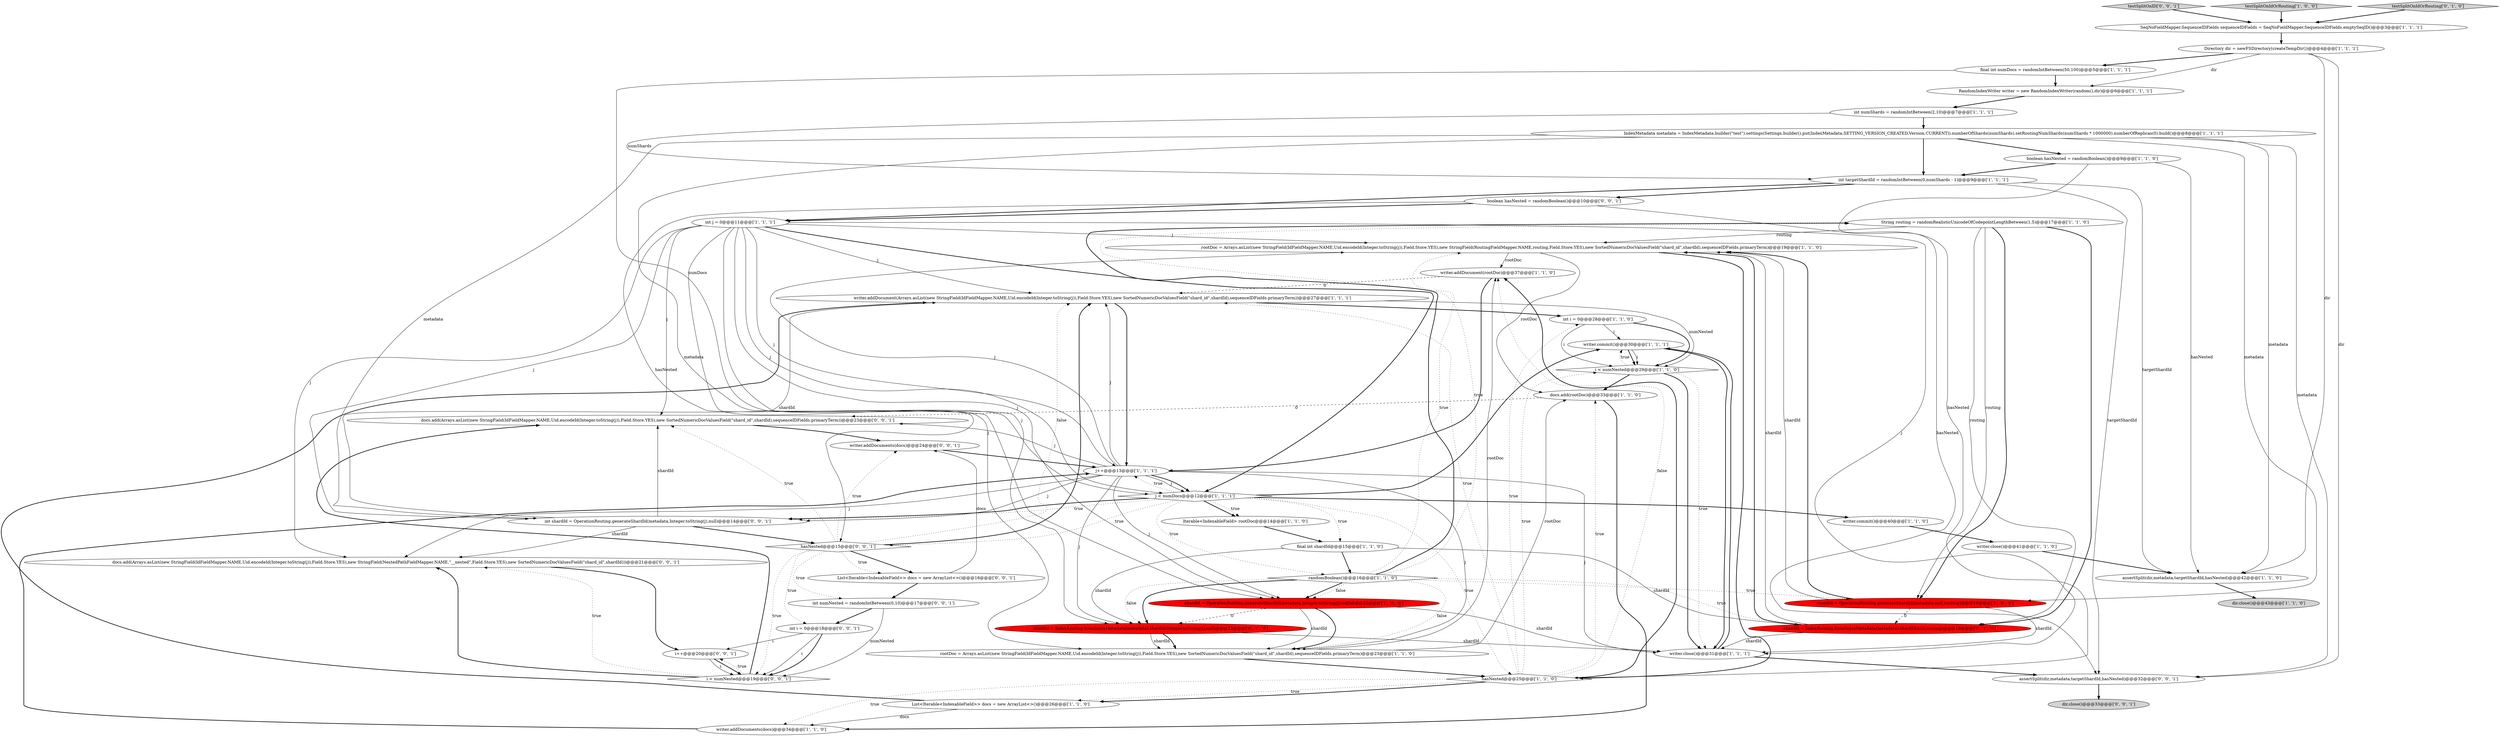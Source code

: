 digraph {
31 [style = filled, label = "String routing = randomRealisticUnicodeOfCodepointLengthBetween(1,5)@@@17@@@['1', '1', '0']", fillcolor = white, shape = ellipse image = "AAA0AAABBB1BBB"];
37 [style = filled, label = "i++@@@20@@@['0', '0', '1']", fillcolor = white, shape = ellipse image = "AAA0AAABBB3BBB"];
10 [style = filled, label = "int i = 0@@@28@@@['1', '1', '0']", fillcolor = white, shape = ellipse image = "AAA0AAABBB1BBB"];
46 [style = filled, label = "testSplitOnID['0', '0', '1']", fillcolor = lightgray, shape = diamond image = "AAA0AAABBB3BBB"];
20 [style = filled, label = "int numShards = randomIntBetween(2,10)@@@7@@@['1', '1', '1']", fillcolor = white, shape = ellipse image = "AAA0AAABBB1BBB"];
12 [style = filled, label = "dir.close()@@@43@@@['1', '1', '0']", fillcolor = lightgray, shape = ellipse image = "AAA0AAABBB1BBB"];
0 [style = filled, label = "int targetShardId = randomIntBetween(0,numShards - 1)@@@9@@@['1', '1', '1']", fillcolor = white, shape = ellipse image = "AAA0AAABBB1BBB"];
15 [style = filled, label = "rootDoc = Arrays.asList(new StringField(IdFieldMapper.NAME,Uid.encodeId(Integer.toString(j)),Field.Store.YES),new StringField(RoutingFieldMapper.NAME,routing,Field.Store.YES),new SortedNumericDocValuesField(\"shard_id\",shardId),sequenceIDFields.primaryTerm)@@@19@@@['1', '1', '0']", fillcolor = white, shape = ellipse image = "AAA0AAABBB1BBB"];
40 [style = filled, label = "writer.addDocuments(docs)@@@24@@@['0', '0', '1']", fillcolor = white, shape = ellipse image = "AAA0AAABBB3BBB"];
18 [style = filled, label = "final int numDocs = randomIntBetween(50,100)@@@5@@@['1', '1', '1']", fillcolor = white, shape = ellipse image = "AAA0AAABBB1BBB"];
30 [style = filled, label = "randomBoolean()@@@16@@@['1', '1', '0']", fillcolor = white, shape = diamond image = "AAA0AAABBB1BBB"];
7 [style = filled, label = "writer.close()@@@41@@@['1', '1', '0']", fillcolor = white, shape = ellipse image = "AAA0AAABBB1BBB"];
27 [style = filled, label = "Iterable<IndexableField> rootDoc@@@14@@@['1', '1', '0']", fillcolor = white, shape = ellipse image = "AAA0AAABBB1BBB"];
39 [style = filled, label = "hasNested@@@15@@@['0', '0', '1']", fillcolor = white, shape = diamond image = "AAA0AAABBB3BBB"];
41 [style = filled, label = "List<Iterable<IndexableField>> docs = new ArrayList<>()@@@16@@@['0', '0', '1']", fillcolor = white, shape = ellipse image = "AAA0AAABBB3BBB"];
9 [style = filled, label = "assertSplit(dir,metadata,targetShardId,hasNested)@@@42@@@['1', '1', '0']", fillcolor = white, shape = ellipse image = "AAA0AAABBB1BBB"];
25 [style = filled, label = "writer.commit()@@@30@@@['1', '1', '1']", fillcolor = white, shape = ellipse image = "AAA0AAABBB1BBB"];
19 [style = filled, label = "writer.addDocument(Arrays.asList(new StringField(IdFieldMapper.NAME,Uid.encodeId(Integer.toString(j)),Field.Store.YES),new SortedNumericDocValuesField(\"shard_id\",shardId),sequenceIDFields.primaryTerm))@@@27@@@['1', '1', '1']", fillcolor = white, shape = ellipse image = "AAA0AAABBB1BBB"];
32 [style = filled, label = "SeqNoFieldMapper.SequenceIDFields sequenceIDFields = SeqNoFieldMapper.SequenceIDFields.emptySeqID()@@@3@@@['1', '1', '1']", fillcolor = white, shape = ellipse image = "AAA0AAABBB1BBB"];
42 [style = filled, label = "boolean hasNested = randomBoolean()@@@10@@@['0', '0', '1']", fillcolor = white, shape = ellipse image = "AAA0AAABBB3BBB"];
47 [style = filled, label = "int shardId = OperationRouting.generateShardId(metadata,Integer.toString(j),null)@@@14@@@['0', '0', '1']", fillcolor = white, shape = ellipse image = "AAA0AAABBB3BBB"];
6 [style = filled, label = "int j = 0@@@11@@@['1', '1', '1']", fillcolor = white, shape = ellipse image = "AAA0AAABBB1BBB"];
1 [style = filled, label = "j < numDocs@@@12@@@['1', '1', '1']", fillcolor = white, shape = diamond image = "AAA0AAABBB1BBB"];
26 [style = filled, label = "writer.addDocument(rootDoc)@@@37@@@['1', '1', '0']", fillcolor = white, shape = ellipse image = "AAA0AAABBB1BBB"];
28 [style = filled, label = "shardId = OperationRouting.generateShardId(metadata,Integer.toString(j),null)@@@22@@@['1', '0', '0']", fillcolor = red, shape = ellipse image = "AAA1AAABBB1BBB"];
23 [style = filled, label = "RandomIndexWriter writer = new RandomIndexWriter(random(),dir)@@@6@@@['1', '1', '1']", fillcolor = white, shape = ellipse image = "AAA0AAABBB1BBB"];
13 [style = filled, label = "List<Iterable<IndexableField>> docs = new ArrayList<>()@@@26@@@['1', '1', '0']", fillcolor = white, shape = ellipse image = "AAA0AAABBB1BBB"];
29 [style = filled, label = "writer.commit()@@@40@@@['1', '1', '0']", fillcolor = white, shape = ellipse image = "AAA0AAABBB1BBB"];
4 [style = filled, label = "hasNested@@@25@@@['1', '1', '0']", fillcolor = white, shape = diamond image = "AAA0AAABBB1BBB"];
35 [style = filled, label = "shardId = IndexRouting.fromIndexMetadata(metadata).shardId(Integer.toString(j),null)@@@22@@@['0', '1', '0']", fillcolor = red, shape = ellipse image = "AAA1AAABBB2BBB"];
33 [style = filled, label = "j++@@@13@@@['1', '1', '1']", fillcolor = white, shape = ellipse image = "AAA0AAABBB1BBB"];
43 [style = filled, label = "docs.add(Arrays.asList(new StringField(IdFieldMapper.NAME,Uid.encodeId(Integer.toString(j)),Field.Store.YES),new SortedNumericDocValuesField(\"shard_id\",shardId),sequenceIDFields.primaryTerm))@@@23@@@['0', '0', '1']", fillcolor = white, shape = ellipse image = "AAA0AAABBB3BBB"];
2 [style = filled, label = "Directory dir = newFSDirectory(createTempDir())@@@4@@@['1', '1', '1']", fillcolor = white, shape = ellipse image = "AAA0AAABBB1BBB"];
49 [style = filled, label = "dir.close()@@@33@@@['0', '0', '1']", fillcolor = lightgray, shape = ellipse image = "AAA0AAABBB3BBB"];
34 [style = filled, label = "shardId = IndexRouting.fromIndexMetadata(metadata).shardId(null,routing)@@@18@@@['0', '1', '0']", fillcolor = red, shape = ellipse image = "AAA1AAABBB2BBB"];
14 [style = filled, label = "shardId = OperationRouting.generateShardId(metadata,null,routing)@@@18@@@['1', '0', '0']", fillcolor = red, shape = ellipse image = "AAA1AAABBB1BBB"];
45 [style = filled, label = "assertSplit(dir,metadata,targetShardId,hasNested)@@@32@@@['0', '0', '1']", fillcolor = white, shape = ellipse image = "AAA0AAABBB3BBB"];
16 [style = filled, label = "writer.addDocuments(docs)@@@34@@@['1', '1', '0']", fillcolor = white, shape = ellipse image = "AAA0AAABBB1BBB"];
38 [style = filled, label = "int numNested = randomIntBetween(0,10)@@@17@@@['0', '0', '1']", fillcolor = white, shape = ellipse image = "AAA0AAABBB3BBB"];
48 [style = filled, label = "i < numNested@@@19@@@['0', '0', '1']", fillcolor = white, shape = diamond image = "AAA0AAABBB3BBB"];
24 [style = filled, label = "writer.close()@@@31@@@['1', '1', '1']", fillcolor = white, shape = ellipse image = "AAA0AAABBB1BBB"];
3 [style = filled, label = "IndexMetadata metadata = IndexMetadata.builder(\"test\").settings(Settings.builder().put(IndexMetadata.SETTING_VERSION_CREATED,Version.CURRENT)).numberOfShards(numShards).setRoutingNumShards(numShards * 1000000).numberOfReplicas(0).build()@@@8@@@['1', '1', '1']", fillcolor = white, shape = ellipse image = "AAA0AAABBB1BBB"];
22 [style = filled, label = "rootDoc = Arrays.asList(new StringField(IdFieldMapper.NAME,Uid.encodeId(Integer.toString(j)),Field.Store.YES),new SortedNumericDocValuesField(\"shard_id\",shardId),sequenceIDFields.primaryTerm)@@@23@@@['1', '1', '0']", fillcolor = white, shape = ellipse image = "AAA0AAABBB1BBB"];
50 [style = filled, label = "int i = 0@@@18@@@['0', '0', '1']", fillcolor = white, shape = ellipse image = "AAA0AAABBB3BBB"];
21 [style = filled, label = "i < numNested@@@29@@@['1', '1', '0']", fillcolor = white, shape = diamond image = "AAA0AAABBB1BBB"];
44 [style = filled, label = "docs.add(Arrays.asList(new StringField(IdFieldMapper.NAME,Uid.encodeId(Integer.toString(j)),Field.Store.YES),new StringField(NestedPathFieldMapper.NAME,\"__nested\",Field.Store.YES),new SortedNumericDocValuesField(\"shard_id\",shardId)))@@@21@@@['0', '0', '1']", fillcolor = white, shape = ellipse image = "AAA0AAABBB3BBB"];
5 [style = filled, label = "testSplitOnIdOrRouting['1', '0', '0']", fillcolor = lightgray, shape = diamond image = "AAA0AAABBB1BBB"];
11 [style = filled, label = "boolean hasNested = randomBoolean()@@@9@@@['1', '1', '0']", fillcolor = white, shape = ellipse image = "AAA0AAABBB1BBB"];
36 [style = filled, label = "testSplitOnIdOrRouting['0', '1', '0']", fillcolor = lightgray, shape = diamond image = "AAA0AAABBB2BBB"];
8 [style = filled, label = "docs.add(rootDoc)@@@33@@@['1', '1', '0']", fillcolor = white, shape = ellipse image = "AAA0AAABBB1BBB"];
17 [style = filled, label = "final int shardId@@@15@@@['1', '1', '0']", fillcolor = white, shape = ellipse image = "AAA0AAABBB1BBB"];
8->16 [style = bold, label=""];
50->48 [style = solid, label="i"];
35->24 [style = solid, label="shardId"];
39->19 [style = bold, label=""];
1->39 [style = dotted, label="true"];
31->14 [style = solid, label="routing"];
22->26 [style = solid, label="rootDoc"];
3->28 [style = solid, label="metadata"];
33->35 [style = solid, label="j"];
1->27 [style = bold, label=""];
13->16 [style = solid, label="docs"];
21->8 [style = bold, label=""];
34->15 [style = bold, label=""];
48->44 [style = dotted, label="true"];
2->45 [style = solid, label="dir"];
21->24 [style = bold, label=""];
30->35 [style = dotted, label="false"];
22->4 [style = bold, label=""];
33->28 [style = solid, label="j"];
7->9 [style = bold, label=""];
38->50 [style = bold, label=""];
43->40 [style = bold, label=""];
6->44 [style = solid, label="j"];
15->8 [style = solid, label="rootDoc"];
30->28 [style = bold, label=""];
21->24 [style = dotted, label="true"];
33->19 [style = solid, label="j"];
48->43 [style = bold, label=""];
37->48 [style = solid, label="i"];
2->23 [style = solid, label="dir"];
6->22 [style = solid, label="j"];
37->48 [style = bold, label=""];
11->4 [style = solid, label="hasNested"];
27->17 [style = bold, label=""];
14->24 [style = solid, label="shardId"];
31->15 [style = solid, label="routing"];
25->21 [style = bold, label=""];
1->27 [style = dotted, label="true"];
31->14 [style = bold, label=""];
31->34 [style = solid, label="routing"];
33->47 [style = solid, label="j"];
3->45 [style = solid, label="metadata"];
42->39 [style = solid, label="hasNested"];
6->28 [style = solid, label="j"];
28->24 [style = solid, label="shardId"];
0->42 [style = bold, label=""];
33->22 [style = solid, label="j"];
3->11 [style = bold, label=""];
42->45 [style = solid, label="hasNested"];
2->18 [style = bold, label=""];
20->3 [style = bold, label=""];
10->21 [style = bold, label=""];
47->39 [style = bold, label=""];
48->44 [style = bold, label=""];
1->4 [style = dotted, label="true"];
39->43 [style = dotted, label="true"];
39->19 [style = dotted, label="false"];
38->48 [style = solid, label="numNested"];
1->30 [style = dotted, label="true"];
3->0 [style = bold, label=""];
47->43 [style = solid, label="shardId"];
8->43 [style = dashed, label="0"];
6->24 [style = solid, label="j"];
4->13 [style = dotted, label="true"];
25->24 [style = bold, label=""];
1->33 [style = dotted, label="true"];
26->19 [style = dashed, label="0"];
10->21 [style = solid, label="i"];
16->33 [style = bold, label=""];
11->9 [style = solid, label="hasNested"];
30->28 [style = dotted, label="false"];
41->40 [style = solid, label="docs"];
35->22 [style = solid, label="shardId"];
18->1 [style = solid, label="numDocs"];
39->41 [style = bold, label=""];
41->38 [style = bold, label=""];
14->15 [style = bold, label=""];
0->9 [style = solid, label="targetShardId"];
44->37 [style = bold, label=""];
39->40 [style = dotted, label="true"];
6->19 [style = solid, label="j"];
6->1 [style = solid, label="j"];
22->8 [style = solid, label="rootDoc"];
17->35 [style = solid, label="shardId"];
6->35 [style = solid, label="j"];
19->33 [style = bold, label=""];
25->21 [style = solid, label="i"];
23->20 [style = bold, label=""];
18->23 [style = bold, label=""];
47->19 [style = solid, label="shardId"];
1->17 [style = dotted, label="true"];
39->50 [style = dotted, label="true"];
4->10 [style = dotted, label="true"];
4->13 [style = bold, label=""];
3->14 [style = solid, label="metadata"];
19->10 [style = bold, label=""];
34->15 [style = solid, label="shardId"];
6->15 [style = solid, label="j"];
33->15 [style = solid, label="j"];
50->48 [style = bold, label=""];
30->34 [style = dotted, label="true"];
24->45 [style = bold, label=""];
31->34 [style = bold, label=""];
30->14 [style = dotted, label="true"];
50->37 [style = solid, label="i"];
5->32 [style = bold, label=""];
33->43 [style = solid, label="j"];
6->1 [style = bold, label=""];
3->9 [style = solid, label="metadata"];
4->21 [style = dotted, label="true"];
40->33 [style = bold, label=""];
13->19 [style = bold, label=""];
47->44 [style = solid, label="shardId"];
21->25 [style = dotted, label="true"];
30->35 [style = bold, label=""];
33->24 [style = solid, label="j"];
6->33 [style = solid, label="j"];
30->31 [style = bold, label=""];
39->48 [style = dotted, label="true"];
24->25 [style = bold, label=""];
1->47 [style = dotted, label="true"];
9->12 [style = bold, label=""];
1->29 [style = bold, label=""];
46->32 [style = bold, label=""];
1->25 [style = bold, label=""];
28->22 [style = bold, label=""];
30->31 [style = dotted, label="true"];
4->19 [style = dotted, label="true"];
48->37 [style = dotted, label="true"];
15->26 [style = solid, label="rootDoc"];
20->0 [style = solid, label="numShards"];
14->34 [style = dashed, label="0"];
0->6 [style = bold, label=""];
19->21 [style = solid, label="numNested"];
35->22 [style = bold, label=""];
45->49 [style = bold, label=""];
0->45 [style = solid, label="targetShardId"];
39->38 [style = dotted, label="true"];
6->43 [style = solid, label="j"];
4->26 [style = bold, label=""];
4->8 [style = dotted, label="true"];
36->32 [style = bold, label=""];
17->30 [style = bold, label=""];
33->1 [style = bold, label=""];
34->24 [style = solid, label="shardId"];
28->35 [style = dashed, label="0"];
33->44 [style = solid, label="j"];
32->2 [style = bold, label=""];
30->22 [style = dotted, label="false"];
17->34 [style = solid, label="shardId"];
3->47 [style = solid, label="metadata"];
28->22 [style = solid, label="shardId"];
11->0 [style = bold, label=""];
1->47 [style = bold, label=""];
42->6 [style = bold, label=""];
6->47 [style = solid, label="j"];
39->41 [style = dotted, label="true"];
10->25 [style = solid, label="i"];
14->15 [style = solid, label="shardId"];
15->4 [style = bold, label=""];
29->7 [style = bold, label=""];
4->16 [style = dotted, label="true"];
4->26 [style = dotted, label="false"];
30->15 [style = dotted, label="true"];
26->33 [style = bold, label=""];
33->1 [style = solid, label="j"];
2->9 [style = solid, label="dir"];
}
